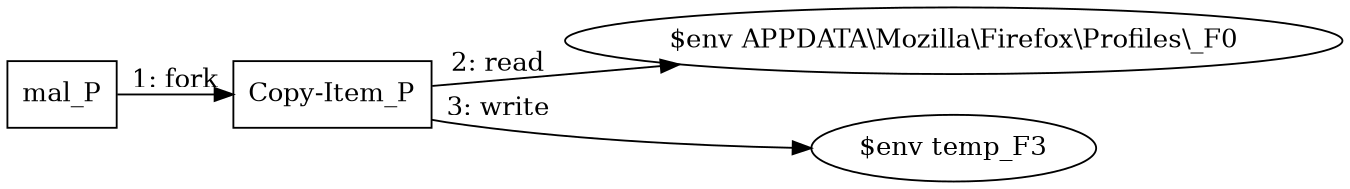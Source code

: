digraph "T1555.003#6" {
rankdir="LR"
size="9"
fixedsize="false"
splines="true"
nodesep=0.3
ranksep=0
fontsize=10
overlap="scalexy"
engine= "neato"
	"mal_P" [node_type=Process shape=box]
	"Copy-Item_P" [node_type=Process shape=box]
	"$env APPDATA\\Mozilla\\Firefox\\Profiles\\_F0" [node_type=File shape=ellipse]
	"$env temp_F3" [node_type=File shape=ellipse]
	"mal_P" -> "Copy-Item_P" [label="1: fork"]
	"Copy-Item_P" -> "$env APPDATA\\Mozilla\\Firefox\\Profiles\\_F0" [label="2: read"]
	"Copy-Item_P" -> "$env temp_F3" [label="3: write"]
}
